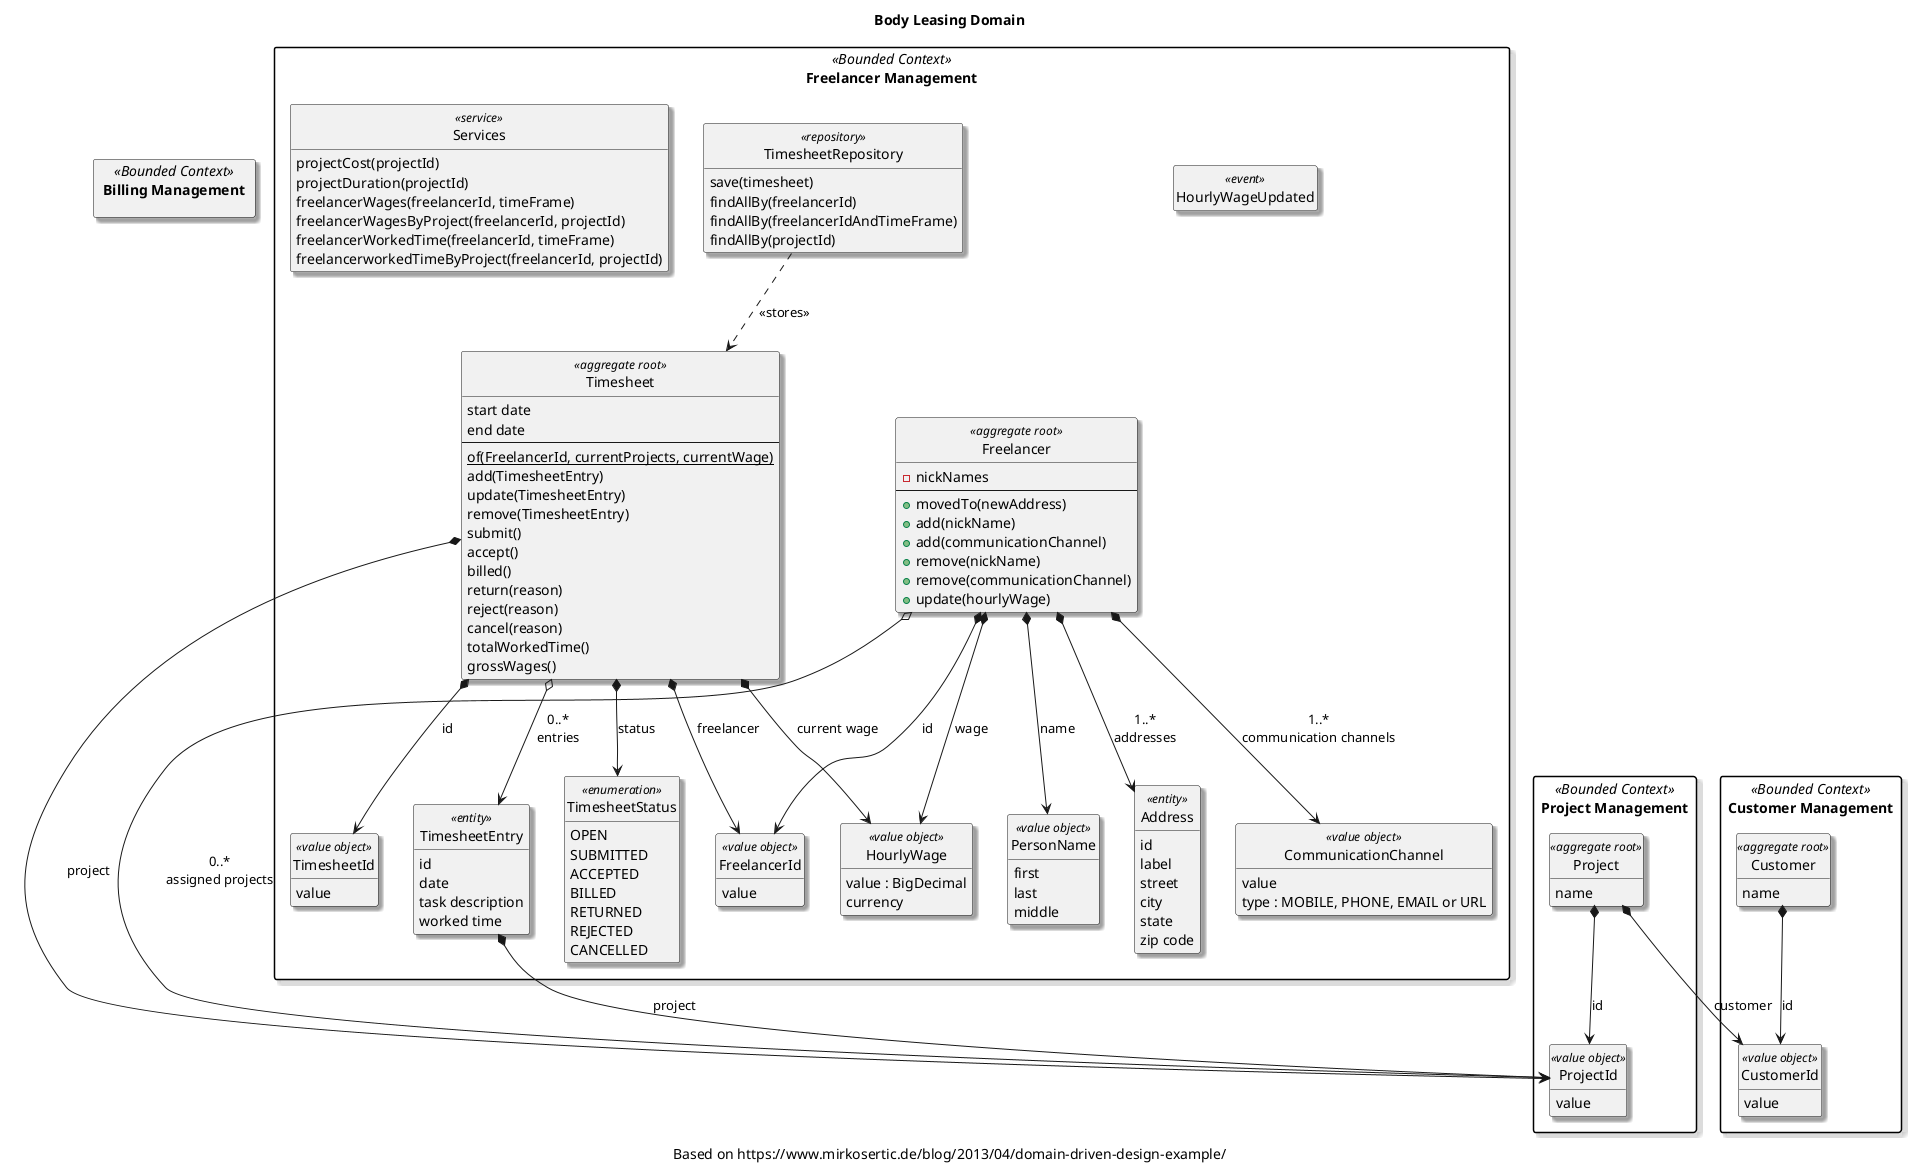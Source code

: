 @startuml

title Body Leasing Domain
hide empty members
hide circle
caption Based on https://www.mirkosertic.de/blog/2013/04/domain-driven-design-example/

skinparam {
  shadowing true
  packageStyle rectangle
}

package "Project Management" <<Bounded Context>> {

  class Project <<aggregate root>> {
    name
  }

  class ProjectId <<value object>> {
    value
  }

}

package "Customer Management" <<Bounded Context>> {

  class Customer <<aggregate root>> {
    name
  }

  class CustomerId <<value object>> {
    value
  }
}

package "Freelancer Management" <<Bounded Context>> {


  class Freelancer <<aggregate root>> {
    - nickNames
    ---
    + movedTo(newAddress)
    + add(nickName)
    + add(communicationChannel)
    + remove(nickName)
    + remove(communicationChannel)
    + update(hourlyWage)
  }

  class FreelancerId <<value object>> {
    value
  }

  class PersonName <<value object>> {
    first
    last
    middle
  }

  class Address <<entity>> {
    id
    label
    street
    city
    state
    zip code
  }

  class CommunicationChannel <<value object>> {
    value
    type : MOBILE, PHONE, EMAIL or URL
  }

  class HourlyWage <<value object>> {
    value : BigDecimal
    currency
  }

  class HourlyWageUpdated <<event>> {

  }


  class Timesheet <<aggregate root>> {
    start date
    end date
    ---
    {static} of(FreelancerId, currentProjects, currentWage)
    add(TimesheetEntry)
    update(TimesheetEntry)
    remove(TimesheetEntry)
    submit()
    accept()
    billed()
    return(reason)
    reject(reason)
    cancel(reason)
    totalWorkedTime()
    grossWages()
  }

  class TimesheetId <<value object>> {
    value
  }

  class TimesheetEntry <<entity>> {
    id
    date
    task description
    worked time
  }

  enum TimesheetStatus <<enumeration>> {
    OPEN
    SUBMITTED
    ACCEPTED
    BILLED
    RETURNED
    REJECTED
    CANCELLED
  }

  class TimesheetRepository <<repository>> {
    save(timesheet)
    findAllBy(freelancerId)
    findAllBy(freelancerIdAndTimeFrame)
    findAllBy(projectId)
  }

  class Services <<service>> {
    projectCost(projectId)
    projectDuration(projectId)
    freelancerWages(freelancerId, timeFrame)
    freelancerWagesByProject(freelancerId, projectId)
    freelancerWorkedTime(freelancerId, timeFrame)
    freelancerworkedTimeByProject(freelancerId, projectId)
  }

}

package "Billing Management" <<Bounded Context>> {
}

Freelancer *--> FreelancerId : id
Freelancer *--> PersonName : name
Freelancer *--> Address : 1..*\naddresses
Freelancer *--> CommunicationChannel : 1..*\ncommunication channels
Freelancer o--> ProjectId : 0..*\nassigned projects
Freelancer *--> HourlyWage : wage

Timesheet *--> TimesheetId : id
Timesheet *--> TimesheetStatus : status
Timesheet *--> FreelancerId : freelancer
Timesheet o--> TimesheetEntry : 0..*\nentries
Timesheet *--> ProjectId : project
Timesheet *--> HourlyWage : current wage
TimesheetEntry *--> ProjectId : project
TimesheetRepository ..> Timesheet : <<stores>>

Project *--> ProjectId : id
Project *--> CustomerId : customer

Customer *--> CustomerId : id

@enduml
